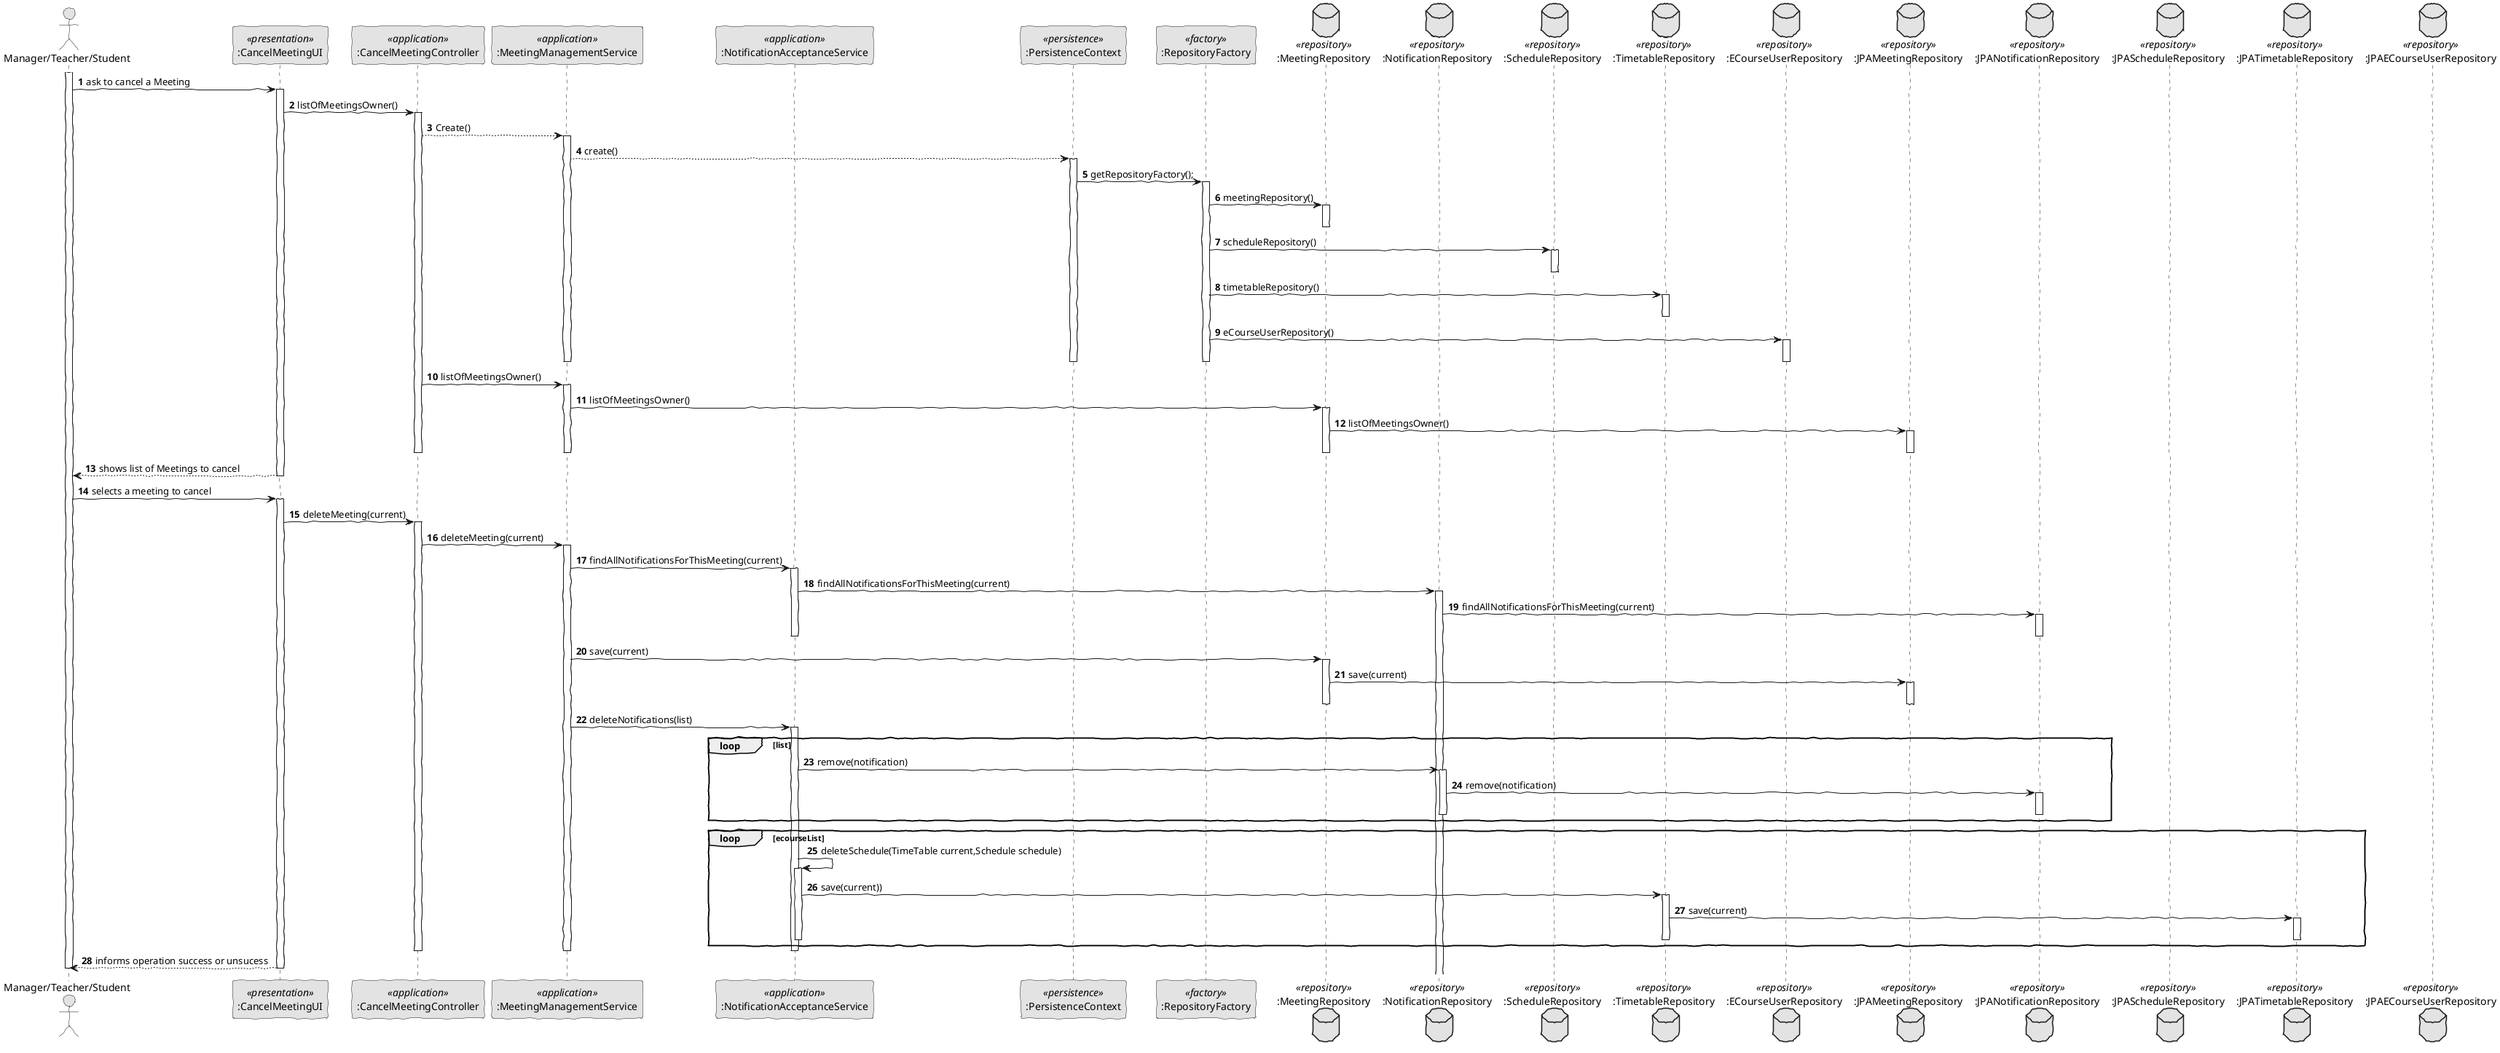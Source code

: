 @startuml
'http://plantuml.com/skinparam.html
autonumber
skinparam handwritten true
skinparam monochrome true
skinparam packageStyle rect
skinparam defaultFontName FG Virgil
skinparam shadowing false

actor "Manager/Teacher/Student" as Manager
participant ":CancelMeetingUI" as UI <<presentation>>
participant ":CancelMeetingController" as Controller <<application>>
participant ":MeetingManagementService" as Service <<application>>
participant ":NotificationAcceptanceService" as Service2 <<application>>

participant ":PersistenceContext" as Persistence <<persistence>>
participant ":RepositoryFactory" as RepositoryFactory <<factory>>


database ":MeetingRepository" as MeetingRepository <<repository>>
database ":NotificationRepository" as NotificationRepository <<repository>>
database ":ScheduleRepository" as ScheduleRepository <<repository>>
database ":TimetableRepository" as TimetableRepository <<repository>>
database ":ECourseUserRepository" as ECourseUserRepository <<repository>>


database ":JPAMeetingRepository" as JPAMeetingRepository <<repository>>
database ":JPANotificationRepository" as JPANotificationRepository <<repository>>
database ":JPAScheduleRepository" as JPAScheduleRepository <<repository>>
database ":JPATimetableRepository" as JPATimetableRepository <<repository>>
database ":JPAECourseUserRepository" as JPAECourseUserRepository <<repository>>



activate Manager
Manager -> UI : ask to cancel a Meeting
activate UI
UI -> Controller : listOfMeetingsOwner()
activate Controller
Controller --> Service :Create()
activate Service
Service --> Persistence: create()
activate Persistence
Persistence -> RepositoryFactory: getRepositoryFactory();
activate RepositoryFactory

RepositoryFactory->MeetingRepository: meetingRepository()
activate MeetingRepository
deactivate MeetingRepository

RepositoryFactory->ScheduleRepository: scheduleRepository()
activate ScheduleRepository
deactivate ScheduleRepository

RepositoryFactory->TimetableRepository: timetableRepository()
activate TimetableRepository
deactivate TimetableRepository

RepositoryFactory->ECourseUserRepository: eCourseUserRepository()
activate ECourseUserRepository
deactivate ECourseUserRepository
deactivate RepositoryFactory
deactivate Persistence
deactivate Service


Controller -> Service : listOfMeetingsOwner()
activate Service
Service -> MeetingRepository : listOfMeetingsOwner()
activate MeetingRepository
MeetingRepository -> JPAMeetingRepository : listOfMeetingsOwner()
activate JPAMeetingRepository
deactivate JPAMeetingRepository
deactivate MeetingRepository
deactivate Service
deactivate Controller

UI --> Manager :shows list of Meetings to cancel
deactivate UI
Manager -> UI : selects a meeting to cancel
activate UI
UI -> Controller : deleteMeeting(current)
activate Controller
Controller -> Service : deleteMeeting(current)
activate Service
Service -> Service2 : findAllNotificationsForThisMeeting(current)
activate Service2

Service2 -> NotificationRepository : findAllNotificationsForThisMeeting(current)
activate NotificationRepository
NotificationRepository -> JPANotificationRepository : findAllNotificationsForThisMeeting(current)
activate JPANotificationRepository
deactivate JPANotificationRepository
deactivate JPANotificationRepository
deactivate Service2

Service -> MeetingRepository : save(current)
activate MeetingRepository

MeetingRepository -> JPAMeetingRepository : save(current)

activate JPAMeetingRepository
deactivate JPAMeetingRepository
deactivate MeetingRepository


Service -> Service2 : deleteNotifications(list)
activate Service2
 loop list

Service2 -> NotificationRepository : remove(notification)
activate NotificationRepository
NotificationRepository -> JPANotificationRepository : remove(notification)
activate JPANotificationRepository
deactivate JPANotificationRepository
deactivate NotificationRepository

end



 loop ecourseList

Service2 -> Service2 : deleteSchedule(TimeTable current,Schedule schedule)
activate Service2

Service2 -> TimetableRepository : save(current))
activate TimetableRepository

TimetableRepository -> JPATimetableRepository : save(current)
activate JPATimetableRepository
deactivate JPATimetableRepository
deactivate TimetableRepository

deactivate Service2
end
deactivate Service2

deactivate Service
deactivate Controller



UI --> Manager : informs operation success or unsucess
deactivate UI
deactivate Manager



@enduml